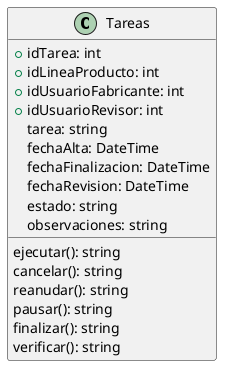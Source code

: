 @startuml Tareas
class Tareas{
    +idTarea: int
    +idLineaProducto: int
    +idUsuarioFabricante: int
    +idUsuarioRevisor: int
    tarea: string
    fechaAlta: DateTime
    fechaFinalizacion: DateTime
    fechaRevision: DateTime
    estado: string
    observaciones: string

    ejecutar(): string
    cancelar(): string
    reanudar(): string
    pausar(): string
    finalizar(): string
    verificar(): string
    
}
@enduml